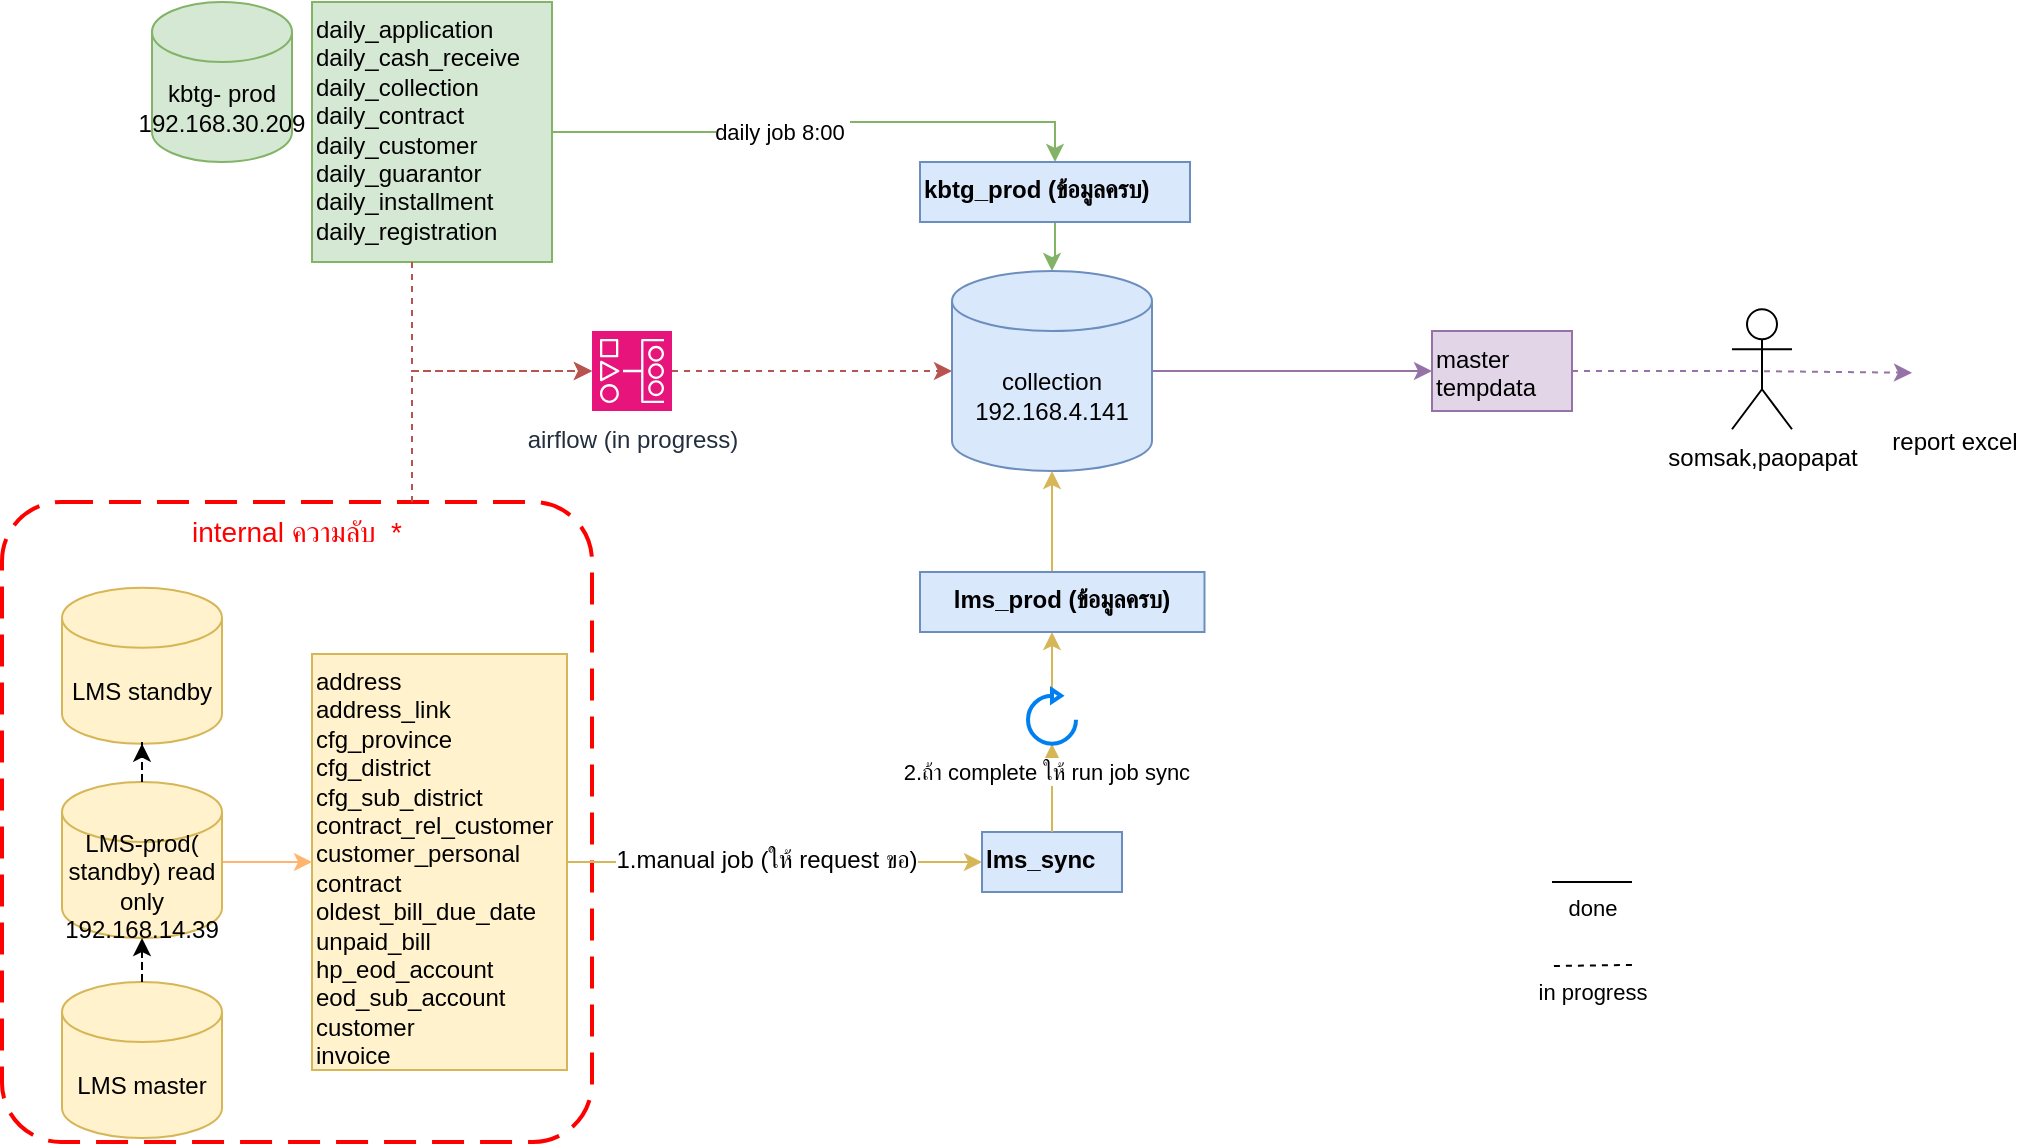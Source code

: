<mxfile version="24.2.5" type="github">
  <diagram name="collection" id="N_CIKplRmD34ISpjQVyY">
    <mxGraphModel dx="1050" dy="1053" grid="1" gridSize="10" guides="1" tooltips="1" connect="1" arrows="1" fold="1" page="0" pageScale="1" pageWidth="850" pageHeight="1100" math="0" shadow="0">
      <root>
        <mxCell id="0" />
        <mxCell id="1" parent="0" />
        <mxCell id="8qF9MvdjFyCx3xQRs_l2-4" value="internal ความลับ  *" style="rounded=1;arcSize=10;dashed=1;strokeColor=#ff0000;fillColor=none;gradientColor=none;dashPattern=8 4;strokeWidth=2;textShadow=0;align=center;glass=0;fontColor=#FF0000;verticalAlign=top;fontSize=14;" parent="1" vertex="1">
          <mxGeometry x="115" y="90" width="295" height="320" as="geometry" />
        </mxCell>
        <mxCell id="0of4-0cHT8gc_cpD0exL-74" style="edgeStyle=orthogonalEdgeStyle;rounded=0;orthogonalLoop=1;jettySize=auto;html=1;entryX=0;entryY=0.5;entryDx=0;entryDy=0;fillColor=#fff2cc;strokeColor=#d6b656;" parent="1" source="Nf1m1TZT0g2i1Bwr5nnO-6" target="0of4-0cHT8gc_cpD0exL-40" edge="1">
          <mxGeometry relative="1" as="geometry" />
        </mxCell>
        <mxCell id="Nf1m1TZT0g2i1Bwr5nnO-6" value="address&#xa;address_link&#xa;cfg_province&#xa;cfg_district&#xa;cfg_sub_district&#xa;contract_rel_customer&#xa;customer_personal&#xa;contract&#xa;oldest_bill_due_date&#xa;unpaid_bill&#xa;hp_eod_account&#xa;eod_sub_account&#xa;customer&#xa;invoice&#xa;" style="text;whiteSpace=wrap;fillColor=#fff2cc;strokeColor=#d6b656;" parent="1" vertex="1">
          <mxGeometry x="270" y="166" width="127.5" height="208" as="geometry" />
        </mxCell>
        <mxCell id="n4ZRNCnwu2M69PV4FqZp-15" style="edgeStyle=orthogonalEdgeStyle;rounded=0;orthogonalLoop=1;jettySize=auto;html=1;entryX=0;entryY=0.5;entryDx=0;entryDy=0;fillColor=#e1d5e7;strokeColor=#9673a6;" edge="1" parent="1" source="Nf1m1TZT0g2i1Bwr5nnO-13" target="0of4-0cHT8gc_cpD0exL-10">
          <mxGeometry relative="1" as="geometry" />
        </mxCell>
        <mxCell id="Nf1m1TZT0g2i1Bwr5nnO-13" value="collection 192.168.4.141" style="shape=cylinder3;whiteSpace=wrap;html=1;boundedLbl=1;backgroundOutline=1;size=15;fillColor=#dae8fc;strokeColor=#6c8ebf;" parent="1" vertex="1">
          <mxGeometry x="590" y="-25.5" width="100" height="100" as="geometry" />
        </mxCell>
        <mxCell id="Nf1m1TZT0g2i1Bwr5nnO-21" value="&lt;span style=&quot;text-align: left;&quot;&gt;kbtg&lt;/span&gt;- prod&lt;div&gt;192.168.30.209&lt;br&gt;&lt;/div&gt;" style="shape=cylinder3;whiteSpace=wrap;html=1;boundedLbl=1;backgroundOutline=1;size=15;fillColor=#d5e8d4;strokeColor=#82b366;" parent="1" vertex="1">
          <mxGeometry x="190" y="-160" width="70" height="80" as="geometry" />
        </mxCell>
        <mxCell id="Nf1m1TZT0g2i1Bwr5nnO-35" value="daily_application&#xa;daily_cash_receive&#xa;daily_collection&#xa;daily_contract&#xa;daily_customer&#xa;daily_guarantor&#xa;daily_installment&#xa;daily_registration" style="text;whiteSpace=wrap;fillColor=#d5e8d4;strokeColor=#82b366;" parent="1" vertex="1">
          <mxGeometry x="270" y="-160" width="120" height="130" as="geometry" />
        </mxCell>
        <mxCell id="8hwzGIo9Otc3_Tqw6QN_-6" value="" style="shape=image;html=1;verticalAlign=top;verticalLabelPosition=bottom;labelBackgroundColor=#ffffff;imageAspect=0;aspect=fixed;image=https://cdn3.iconfinder.com/data/icons/flat-actions-icons-9/792/Tick_Mark_Dark-128.png" parent="1" vertex="1">
          <mxGeometry x="707.5" y="-50" width="29" height="29" as="geometry" />
        </mxCell>
        <mxCell id="8hwzGIo9Otc3_Tqw6QN_-19" style="edgeStyle=orthogonalEdgeStyle;rounded=0;orthogonalLoop=1;jettySize=auto;html=1;entryX=0.5;entryY=0;entryDx=0;entryDy=0;entryPerimeter=0;fillColor=#d5e8d4;strokeColor=#82b366;" parent="1" source="Nf1m1TZT0g2i1Bwr5nnO-31" target="Nf1m1TZT0g2i1Bwr5nnO-13" edge="1">
          <mxGeometry relative="1" as="geometry" />
        </mxCell>
        <mxCell id="8hwzGIo9Otc3_Tqw6QN_-28" value="" style="shape=image;html=1;verticalAlign=top;verticalLabelPosition=bottom;labelBackgroundColor=#ffffff;imageAspect=0;aspect=fixed;image=https://cdn3.iconfinder.com/data/icons/flat-actions-icons-9/792/Tick_Mark_Dark-128.png" parent="1" vertex="1">
          <mxGeometry x="716.25" y="125" width="26" height="26" as="geometry" />
        </mxCell>
        <mxCell id="0of4-0cHT8gc_cpD0exL-1" value="&lt;div&gt;&lt;span style=&quot;background-color: initial;&quot;&gt;somsak,paopapat&lt;/span&gt;&lt;br&gt;&lt;/div&gt;" style="shape=umlActor;verticalLabelPosition=bottom;verticalAlign=top;html=1;outlineConnect=0;" parent="1" vertex="1">
          <mxGeometry x="980" y="-6.37" width="30" height="60" as="geometry" />
        </mxCell>
        <mxCell id="0of4-0cHT8gc_cpD0exL-78" style="edgeStyle=orthogonalEdgeStyle;rounded=0;orthogonalLoop=1;jettySize=auto;html=1;entryX=0;entryY=0.5;entryDx=0;entryDy=0;fillColor=#e1d5e7;strokeColor=#9673a6;dashed=1;" parent="1" source="0of4-0cHT8gc_cpD0exL-10" target="0of4-0cHT8gc_cpD0exL-15" edge="1">
          <mxGeometry relative="1" as="geometry" />
        </mxCell>
        <mxCell id="0of4-0cHT8gc_cpD0exL-10" value="master&#xa;tempdata" style="text;whiteSpace=wrap;fillColor=#e1d5e7;strokeColor=#9673a6;" parent="1" vertex="1">
          <mxGeometry x="830" y="4.5" width="70" height="40" as="geometry" />
        </mxCell>
        <mxCell id="0of4-0cHT8gc_cpD0exL-15" value="report excel" style="shape=image;html=1;verticalAlign=top;verticalLabelPosition=bottom;labelBackgroundColor=#ffffff;imageAspect=0;aspect=fixed;image=https://cdn1.iconfinder.com/data/icons/Futurosoft%20Icons%200.5.2/128x128/mimetypes/xls.png" parent="1" vertex="1">
          <mxGeometry x="1070" y="4.5" width="41.75" height="41.75" as="geometry" />
        </mxCell>
        <mxCell id="0of4-0cHT8gc_cpD0exL-51" style="edgeStyle=orthogonalEdgeStyle;rounded=0;orthogonalLoop=1;jettySize=auto;html=1;entryX=0;entryY=0.5;entryDx=0;entryDy=0;strokeColor=#FFB570;" parent="1" source="0of4-0cHT8gc_cpD0exL-28" target="Nf1m1TZT0g2i1Bwr5nnO-6" edge="1">
          <mxGeometry relative="1" as="geometry">
            <Array as="points">
              <mxPoint x="240" y="270" />
              <mxPoint x="240" y="270" />
            </Array>
          </mxGeometry>
        </mxCell>
        <mxCell id="0of4-0cHT8gc_cpD0exL-28" value="LMS-prod( standby) read only&lt;div&gt;192.168.14.39&lt;/div&gt;" style="shape=cylinder3;whiteSpace=wrap;html=1;boundedLbl=1;backgroundOutline=1;size=15;fillColor=#fff2cc;strokeColor=#d6b656;" parent="1" vertex="1">
          <mxGeometry x="145" y="230" width="80" height="78" as="geometry" />
        </mxCell>
        <mxCell id="0of4-0cHT8gc_cpD0exL-29" value="LMS master" style="shape=cylinder3;whiteSpace=wrap;html=1;boundedLbl=1;backgroundOutline=1;size=15;fillColor=#fff2cc;strokeColor=#d6b656;" parent="1" vertex="1">
          <mxGeometry x="145" y="330" width="80" height="78" as="geometry" />
        </mxCell>
        <mxCell id="0of4-0cHT8gc_cpD0exL-34" value="LMS standby" style="shape=cylinder3;whiteSpace=wrap;html=1;boundedLbl=1;backgroundOutline=1;size=15;fillColor=#fff2cc;strokeColor=#d6b656;" parent="1" vertex="1">
          <mxGeometry x="145" y="132.87" width="80" height="78" as="geometry" />
        </mxCell>
        <mxCell id="0of4-0cHT8gc_cpD0exL-35" style="edgeStyle=orthogonalEdgeStyle;rounded=0;orthogonalLoop=1;jettySize=auto;html=1;entryX=0.5;entryY=1;entryDx=0;entryDy=0;entryPerimeter=0;dashed=1;" parent="1" source="0of4-0cHT8gc_cpD0exL-29" target="0of4-0cHT8gc_cpD0exL-28" edge="1">
          <mxGeometry relative="1" as="geometry" />
        </mxCell>
        <mxCell id="0of4-0cHT8gc_cpD0exL-36" style="edgeStyle=orthogonalEdgeStyle;rounded=0;orthogonalLoop=1;jettySize=auto;html=1;entryX=0.5;entryY=1;entryDx=0;entryDy=0;entryPerimeter=0;fontColor=#FFB570;dashed=1;" parent="1" source="0of4-0cHT8gc_cpD0exL-28" target="0of4-0cHT8gc_cpD0exL-34" edge="1">
          <mxGeometry relative="1" as="geometry" />
        </mxCell>
        <mxCell id="0of4-0cHT8gc_cpD0exL-39" style="edgeStyle=orthogonalEdgeStyle;rounded=0;orthogonalLoop=1;jettySize=auto;html=1;entryX=0.5;entryY=1;entryDx=0;entryDy=0;entryPerimeter=0;fillColor=#fff2cc;strokeColor=#d6b656;" parent="1" source="0of4-0cHT8gc_cpD0exL-45" target="Nf1m1TZT0g2i1Bwr5nnO-13" edge="1">
          <mxGeometry relative="1" as="geometry">
            <Array as="points">
              <mxPoint x="640" y="150" />
            </Array>
          </mxGeometry>
        </mxCell>
        <mxCell id="0of4-0cHT8gc_cpD0exL-77" style="edgeStyle=orthogonalEdgeStyle;rounded=0;orthogonalLoop=1;jettySize=auto;html=1;fillColor=#fff2cc;strokeColor=#d6b656;" parent="1" source="0of4-0cHT8gc_cpD0exL-75" target="0of4-0cHT8gc_cpD0exL-45" edge="1">
          <mxGeometry relative="1" as="geometry">
            <Array as="points">
              <mxPoint x="640" y="210" />
            </Array>
          </mxGeometry>
        </mxCell>
        <mxCell id="0of4-0cHT8gc_cpD0exL-40" value="lms_sync&#xa;&#xa;" style="text;whiteSpace=wrap;fontStyle=1;labelBorderColor=none;textShadow=0;labelBackgroundColor=none;rounded=0;strokeColor=#6c8ebf;fillColor=#dae8fc;" parent="1" vertex="1">
          <mxGeometry x="605" y="255" width="70" height="30" as="geometry" />
        </mxCell>
        <mxCell id="0of4-0cHT8gc_cpD0exL-43" value="" style="edgeStyle=orthogonalEdgeStyle;rounded=0;orthogonalLoop=1;jettySize=auto;html=1;entryX=0.5;entryY=0;entryDx=0;entryDy=0;entryPerimeter=0;fillColor=#d5e8d4;strokeColor=#82b366;" parent="1" source="Nf1m1TZT0g2i1Bwr5nnO-35" target="Nf1m1TZT0g2i1Bwr5nnO-31" edge="1">
          <mxGeometry relative="1" as="geometry">
            <mxPoint x="390" y="-95" as="sourcePoint" />
            <mxPoint x="640" y="-5" as="targetPoint" />
          </mxGeometry>
        </mxCell>
        <mxCell id="0of4-0cHT8gc_cpD0exL-44" value="daily job 8:00&amp;nbsp;" style="edgeLabel;html=1;align=center;verticalAlign=middle;resizable=0;points=[];" parent="0of4-0cHT8gc_cpD0exL-43" vertex="1" connectable="0">
          <mxGeometry x="-0.375" y="2" relative="1" as="geometry">
            <mxPoint x="28" y="2" as="offset" />
          </mxGeometry>
        </mxCell>
        <mxCell id="Nf1m1TZT0g2i1Bwr5nnO-31" value="kbtg_prod (ข้อมูลครบ)&#xa;&#xa;" style="text;whiteSpace=wrap;fontStyle=1;labelBorderColor=none;textShadow=0;labelBackgroundColor=none;rounded=0;strokeColor=#6c8ebf;fillColor=#dae8fc;" parent="1" vertex="1">
          <mxGeometry x="574" y="-80" width="135" height="30" as="geometry" />
        </mxCell>
        <mxCell id="0of4-0cHT8gc_cpD0exL-45" value="lms_prod (ข้อมูลครบ)&#xa;&#xa;" style="text;whiteSpace=wrap;fontStyle=1;labelBorderColor=none;textShadow=0;labelBackgroundColor=none;rounded=0;strokeColor=#6c8ebf;fillColor=#dae8fc;align=center;" parent="1" vertex="1">
          <mxGeometry x="574" y="125" width="142.25" height="30" as="geometry" />
        </mxCell>
        <mxCell id="0of4-0cHT8gc_cpD0exL-61" value="" style="shape=image;html=1;verticalAlign=top;verticalLabelPosition=bottom;labelBackgroundColor=#ffffff;imageAspect=0;aspect=fixed;image=https://cdn4.iconfinder.com/data/icons/travello-basic-ui-1/64/Wrong-128.png" parent="1" vertex="1">
          <mxGeometry x="215" y="340" width="20" height="20" as="geometry" />
        </mxCell>
        <mxCell id="0of4-0cHT8gc_cpD0exL-62" value="" style="shape=image;html=1;verticalAlign=top;verticalLabelPosition=bottom;labelBackgroundColor=#ffffff;imageAspect=0;aspect=fixed;image=https://cdn4.iconfinder.com/data/icons/travello-basic-ui-1/64/Wrong-128.png" parent="1" vertex="1">
          <mxGeometry x="215" y="130" width="20" height="20" as="geometry" />
        </mxCell>
        <mxCell id="0of4-0cHT8gc_cpD0exL-63" value="" style="shape=image;html=1;verticalAlign=top;verticalLabelPosition=bottom;labelBackgroundColor=#ffffff;imageAspect=0;aspect=fixed;image=https://cdn3.iconfinder.com/data/icons/flat-actions-icons-9/792/Tick_Mark_Dark-128.png" parent="1" vertex="1">
          <mxGeometry x="210" y="237" width="30" height="30" as="geometry" />
        </mxCell>
        <mxCell id="8hwzGIo9Otc3_Tqw6QN_-25" value="1.manual job (ให้ request ขอ)" style="shape=image;html=1;verticalAlign=top;verticalLabelPosition=bottom;labelBackgroundColor=#ffffff;imageAspect=0;aspect=fixed;image=https://cdn1.iconfinder.com/data/icons/unicons-line-vol-5/24/question-128.png" parent="1" vertex="1">
          <mxGeometry x="470" y="201" width="54" height="54" as="geometry" />
        </mxCell>
        <mxCell id="0of4-0cHT8gc_cpD0exL-79" value="done" style="endArrow=none;html=1;rounded=0;verticalAlign=top;" parent="1" edge="1">
          <mxGeometry width="50" height="50" relative="1" as="geometry">
            <mxPoint x="930" y="280" as="sourcePoint" />
            <mxPoint x="890.0" y="280" as="targetPoint" />
          </mxGeometry>
        </mxCell>
        <mxCell id="0of4-0cHT8gc_cpD0exL-81" value="in progress" style="endArrow=none;html=1;rounded=0;exitX=0.583;exitY=0.858;exitDx=0;exitDy=0;exitPerimeter=0;align=center;verticalAlign=top;dashed=1;" parent="1" edge="1">
          <mxGeometry width="50" height="50" relative="1" as="geometry">
            <mxPoint x="929.96" y="321.48" as="sourcePoint" />
            <mxPoint x="890" y="322" as="targetPoint" />
          </mxGeometry>
        </mxCell>
        <mxCell id="n4ZRNCnwu2M69PV4FqZp-1" value="airflow (in progress)" style="sketch=0;points=[[0,0,0],[0.25,0,0],[0.5,0,0],[0.75,0,0],[1,0,0],[0,1,0],[0.25,1,0],[0.5,1,0],[0.75,1,0],[1,1,0],[0,0.25,0],[0,0.5,0],[0,0.75,0],[1,0.25,0],[1,0.5,0],[1,0.75,0]];outlineConnect=0;fontColor=#232F3E;fillColor=#E7157B;strokeColor=#ffffff;dashed=0;verticalLabelPosition=bottom;verticalAlign=top;align=center;html=1;fontSize=12;fontStyle=0;aspect=fixed;shape=mxgraph.aws4.resourceIcon;resIcon=mxgraph.aws4.managed_workflows_for_apache_airflow;" vertex="1" parent="1">
          <mxGeometry x="410" y="4.5" width="40" height="40" as="geometry" />
        </mxCell>
        <mxCell id="n4ZRNCnwu2M69PV4FqZp-8" style="edgeStyle=orthogonalEdgeStyle;rounded=0;orthogonalLoop=1;jettySize=auto;html=1;entryX=0;entryY=0.5;entryDx=0;entryDy=0;entryPerimeter=0;dashed=1;fillColor=#f8cecc;strokeColor=#b85450;" edge="1" parent="1" source="Nf1m1TZT0g2i1Bwr5nnO-35" target="n4ZRNCnwu2M69PV4FqZp-1">
          <mxGeometry relative="1" as="geometry">
            <Array as="points">
              <mxPoint x="320" y="25" />
            </Array>
          </mxGeometry>
        </mxCell>
        <mxCell id="n4ZRNCnwu2M69PV4FqZp-9" style="edgeStyle=orthogonalEdgeStyle;rounded=0;orthogonalLoop=1;jettySize=auto;html=1;entryX=0;entryY=0.5;entryDx=0;entryDy=0;entryPerimeter=0;dashed=1;fillColor=#f8cecc;strokeColor=#b85450;" edge="1" parent="1" source="8qF9MvdjFyCx3xQRs_l2-4" target="n4ZRNCnwu2M69PV4FqZp-1">
          <mxGeometry relative="1" as="geometry">
            <Array as="points">
              <mxPoint x="320" y="25" />
            </Array>
          </mxGeometry>
        </mxCell>
        <mxCell id="n4ZRNCnwu2M69PV4FqZp-12" style="edgeStyle=orthogonalEdgeStyle;rounded=0;orthogonalLoop=1;jettySize=auto;html=1;entryX=0;entryY=0.5;entryDx=0;entryDy=0;entryPerimeter=0;dashed=1;fillColor=#f8cecc;strokeColor=#b85450;" edge="1" parent="1" source="n4ZRNCnwu2M69PV4FqZp-1" target="Nf1m1TZT0g2i1Bwr5nnO-13">
          <mxGeometry relative="1" as="geometry" />
        </mxCell>
        <mxCell id="n4ZRNCnwu2M69PV4FqZp-16" value="" style="edgeStyle=orthogonalEdgeStyle;rounded=0;orthogonalLoop=1;jettySize=auto;html=1;fillColor=#fff2cc;strokeColor=#d6b656;" edge="1" parent="1" source="0of4-0cHT8gc_cpD0exL-40" target="0of4-0cHT8gc_cpD0exL-75">
          <mxGeometry relative="1" as="geometry">
            <mxPoint x="640" y="255" as="sourcePoint" />
            <mxPoint x="640" y="155" as="targetPoint" />
            <Array as="points">
              <mxPoint x="640" y="210" />
            </Array>
          </mxGeometry>
        </mxCell>
        <mxCell id="0of4-0cHT8gc_cpD0exL-75" value="&lt;span style=&quot;font-size: 11px;&quot;&gt;2.ถ้า complete ให้ run job sync&amp;nbsp;&amp;nbsp;&lt;/span&gt;" style="html=1;verticalLabelPosition=bottom;align=center;labelBackgroundColor=#ffffff;verticalAlign=top;strokeWidth=2;strokeColor=#0080F0;shadow=0;dashed=0;shape=mxgraph.ios7.icons.reload;" parent="1" vertex="1">
          <mxGeometry x="628" y="183.87" width="24" height="27" as="geometry" />
        </mxCell>
      </root>
    </mxGraphModel>
  </diagram>
</mxfile>
